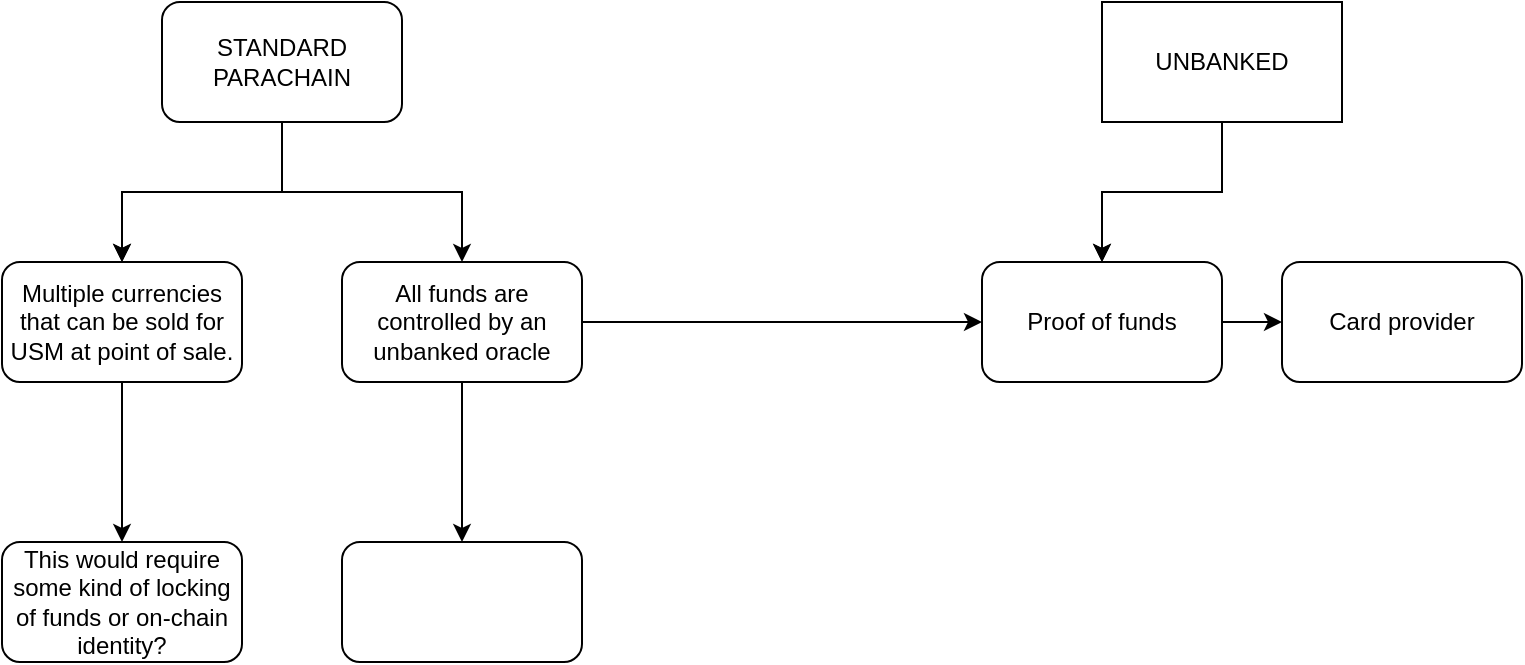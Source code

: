 <mxfile version="17.4.6" type="github"><diagram id="xuCR9hwgmg2kiapBceWF" name="Page-1"><mxGraphModel dx="1038" dy="583" grid="1" gridSize="10" guides="1" tooltips="1" connect="1" arrows="1" fold="1" page="1" pageScale="1" pageWidth="827" pageHeight="1169" math="0" shadow="0"><root><mxCell id="0"/><mxCell id="1" parent="0"/><mxCell id="NVORdIgX72uscyjLCPtN-5" value="" style="edgeStyle=orthogonalEdgeStyle;rounded=0;orthogonalLoop=1;jettySize=auto;html=1;" edge="1" parent="1" source="NVORdIgX72uscyjLCPtN-1" target="NVORdIgX72uscyjLCPtN-4"><mxGeometry relative="1" as="geometry"/></mxCell><mxCell id="NVORdIgX72uscyjLCPtN-6" value="" style="edgeStyle=orthogonalEdgeStyle;rounded=0;orthogonalLoop=1;jettySize=auto;html=1;" edge="1" parent="1" source="NVORdIgX72uscyjLCPtN-1" target="NVORdIgX72uscyjLCPtN-4"><mxGeometry relative="1" as="geometry"/></mxCell><mxCell id="NVORdIgX72uscyjLCPtN-8" value="" style="edgeStyle=orthogonalEdgeStyle;rounded=0;orthogonalLoop=1;jettySize=auto;html=1;" edge="1" parent="1" source="NVORdIgX72uscyjLCPtN-1" target="NVORdIgX72uscyjLCPtN-7"><mxGeometry relative="1" as="geometry"/></mxCell><mxCell id="NVORdIgX72uscyjLCPtN-1" value="STANDARD PARACHAIN" style="rounded=1;whiteSpace=wrap;html=1;" vertex="1" parent="1"><mxGeometry x="140" y="20" width="120" height="60" as="geometry"/></mxCell><mxCell id="NVORdIgX72uscyjLCPtN-10" value="" style="edgeStyle=orthogonalEdgeStyle;rounded=0;orthogonalLoop=1;jettySize=auto;html=1;" edge="1" parent="1" source="NVORdIgX72uscyjLCPtN-3" target="NVORdIgX72uscyjLCPtN-9"><mxGeometry relative="1" as="geometry"/></mxCell><mxCell id="NVORdIgX72uscyjLCPtN-11" value="" style="edgeStyle=orthogonalEdgeStyle;rounded=0;orthogonalLoop=1;jettySize=auto;html=1;" edge="1" parent="1" source="NVORdIgX72uscyjLCPtN-3" target="NVORdIgX72uscyjLCPtN-9"><mxGeometry relative="1" as="geometry"/></mxCell><mxCell id="NVORdIgX72uscyjLCPtN-3" value="UNBANKED" style="rounded=0;whiteSpace=wrap;html=1;" vertex="1" parent="1"><mxGeometry x="610" y="20" width="120" height="60" as="geometry"/></mxCell><mxCell id="NVORdIgX72uscyjLCPtN-15" value="" style="edgeStyle=orthogonalEdgeStyle;rounded=0;orthogonalLoop=1;jettySize=auto;html=1;" edge="1" parent="1" source="NVORdIgX72uscyjLCPtN-4" target="NVORdIgX72uscyjLCPtN-14"><mxGeometry relative="1" as="geometry"/></mxCell><mxCell id="NVORdIgX72uscyjLCPtN-4" value="Multiple currencies that can be sold for USM at point of sale." style="whiteSpace=wrap;html=1;rounded=1;" vertex="1" parent="1"><mxGeometry x="60" y="150" width="120" height="60" as="geometry"/></mxCell><mxCell id="NVORdIgX72uscyjLCPtN-17" value="" style="edgeStyle=orthogonalEdgeStyle;rounded=0;orthogonalLoop=1;jettySize=auto;html=1;" edge="1" parent="1" source="NVORdIgX72uscyjLCPtN-7" target="NVORdIgX72uscyjLCPtN-16"><mxGeometry relative="1" as="geometry"/></mxCell><mxCell id="NVORdIgX72uscyjLCPtN-18" value="" style="edgeStyle=orthogonalEdgeStyle;rounded=0;orthogonalLoop=1;jettySize=auto;html=1;" edge="1" parent="1" source="NVORdIgX72uscyjLCPtN-7" target="NVORdIgX72uscyjLCPtN-9"><mxGeometry relative="1" as="geometry"/></mxCell><mxCell id="NVORdIgX72uscyjLCPtN-7" value="All funds are controlled by an unbanked oracle" style="whiteSpace=wrap;html=1;rounded=1;" vertex="1" parent="1"><mxGeometry x="230" y="150" width="120" height="60" as="geometry"/></mxCell><mxCell id="NVORdIgX72uscyjLCPtN-20" value="" style="edgeStyle=orthogonalEdgeStyle;rounded=0;orthogonalLoop=1;jettySize=auto;html=1;" edge="1" parent="1" source="NVORdIgX72uscyjLCPtN-9" target="NVORdIgX72uscyjLCPtN-19"><mxGeometry relative="1" as="geometry"/></mxCell><mxCell id="NVORdIgX72uscyjLCPtN-9" value="Proof of funds" style="rounded=1;whiteSpace=wrap;html=1;" vertex="1" parent="1"><mxGeometry x="550" y="150" width="120" height="60" as="geometry"/></mxCell><mxCell id="NVORdIgX72uscyjLCPtN-14" value="This would require some kind of locking of funds or on-chain identity?" style="whiteSpace=wrap;html=1;rounded=1;" vertex="1" parent="1"><mxGeometry x="60" y="290" width="120" height="60" as="geometry"/></mxCell><mxCell id="NVORdIgX72uscyjLCPtN-16" value="" style="whiteSpace=wrap;html=1;rounded=1;" vertex="1" parent="1"><mxGeometry x="230" y="290" width="120" height="60" as="geometry"/></mxCell><mxCell id="NVORdIgX72uscyjLCPtN-19" value="Card provider" style="rounded=1;whiteSpace=wrap;html=1;" vertex="1" parent="1"><mxGeometry x="700" y="150" width="120" height="60" as="geometry"/></mxCell></root></mxGraphModel></diagram></mxfile>